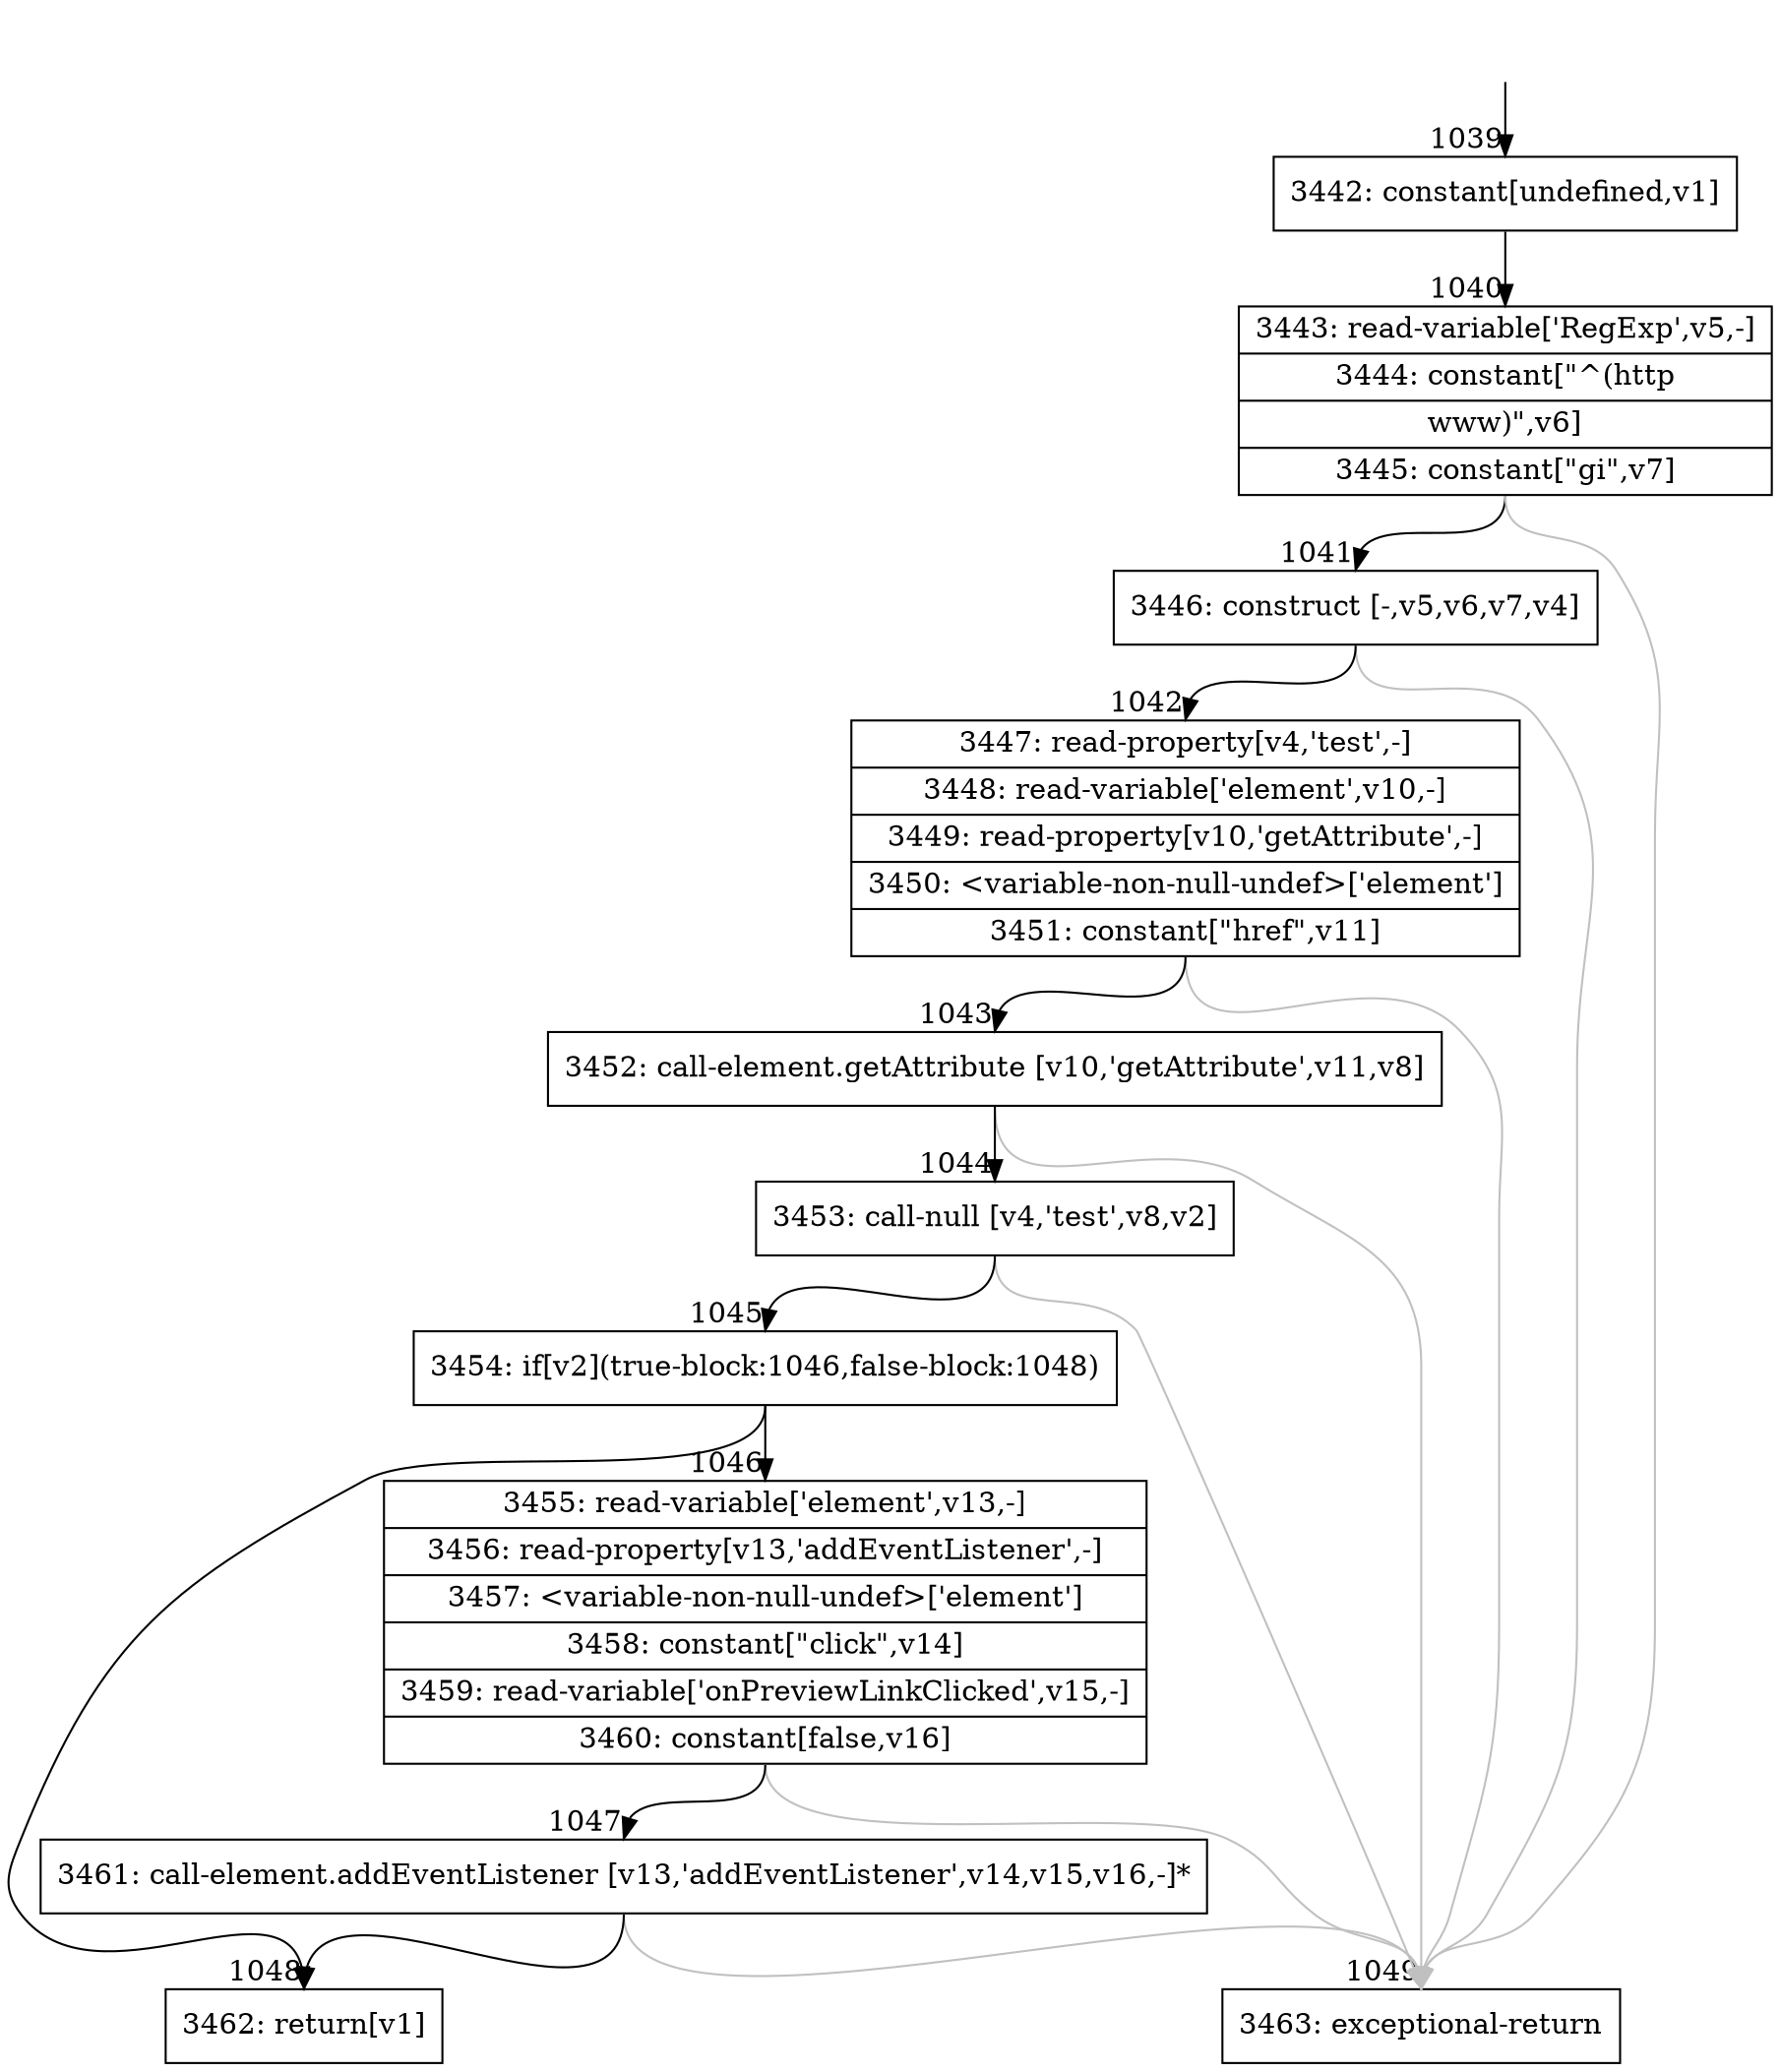 digraph {
rankdir="TD"
BB_entry66[shape=none,label=""];
BB_entry66 -> BB1039 [tailport=s, headport=n, headlabel="    1039"]
BB1039 [shape=record label="{3442: constant[undefined,v1]}" ] 
BB1039 -> BB1040 [tailport=s, headport=n, headlabel="      1040"]
BB1040 [shape=record label="{3443: read-variable['RegExp',v5,-]|3444: constant[\"^(http|www)\",v6]|3445: constant[\"gi\",v7]}" ] 
BB1040 -> BB1041 [tailport=s, headport=n, headlabel="      1041"]
BB1040 -> BB1049 [tailport=s, headport=n, color=gray, headlabel="      1049"]
BB1041 [shape=record label="{3446: construct [-,v5,v6,v7,v4]}" ] 
BB1041 -> BB1042 [tailport=s, headport=n, headlabel="      1042"]
BB1041 -> BB1049 [tailport=s, headport=n, color=gray]
BB1042 [shape=record label="{3447: read-property[v4,'test',-]|3448: read-variable['element',v10,-]|3449: read-property[v10,'getAttribute',-]|3450: \<variable-non-null-undef\>['element']|3451: constant[\"href\",v11]}" ] 
BB1042 -> BB1043 [tailport=s, headport=n, headlabel="      1043"]
BB1042 -> BB1049 [tailport=s, headport=n, color=gray]
BB1043 [shape=record label="{3452: call-element.getAttribute [v10,'getAttribute',v11,v8]}" ] 
BB1043 -> BB1044 [tailport=s, headport=n, headlabel="      1044"]
BB1043 -> BB1049 [tailport=s, headport=n, color=gray]
BB1044 [shape=record label="{3453: call-null [v4,'test',v8,v2]}" ] 
BB1044 -> BB1045 [tailport=s, headport=n, headlabel="      1045"]
BB1044 -> BB1049 [tailport=s, headport=n, color=gray]
BB1045 [shape=record label="{3454: if[v2](true-block:1046,false-block:1048)}" ] 
BB1045 -> BB1046 [tailport=s, headport=n, headlabel="      1046"]
BB1045 -> BB1048 [tailport=s, headport=n, headlabel="      1048"]
BB1046 [shape=record label="{3455: read-variable['element',v13,-]|3456: read-property[v13,'addEventListener',-]|3457: \<variable-non-null-undef\>['element']|3458: constant[\"click\",v14]|3459: read-variable['onPreviewLinkClicked',v15,-]|3460: constant[false,v16]}" ] 
BB1046 -> BB1047 [tailport=s, headport=n, headlabel="      1047"]
BB1046 -> BB1049 [tailport=s, headport=n, color=gray]
BB1047 [shape=record label="{3461: call-element.addEventListener [v13,'addEventListener',v14,v15,v16,-]*}" ] 
BB1047 -> BB1048 [tailport=s, headport=n]
BB1047 -> BB1049 [tailport=s, headport=n, color=gray]
BB1048 [shape=record label="{3462: return[v1]}" ] 
BB1049 [shape=record label="{3463: exceptional-return}" ] 
//#$~ 1378
}
